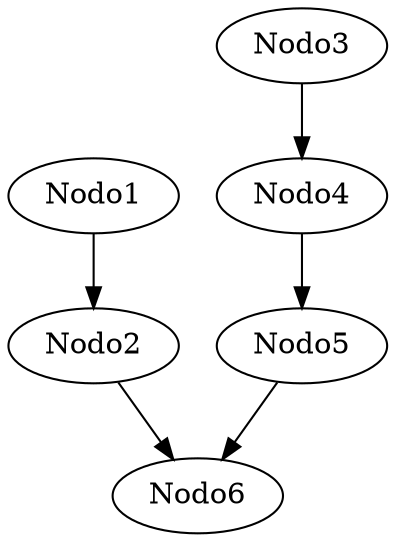 Digraph Example{
    Nodo1->Nodo2
    Nodo3->Nodo4
    Nodo4->Nodo5
    Nodo5->Nodo6
    Nodo2->Nodo6
}